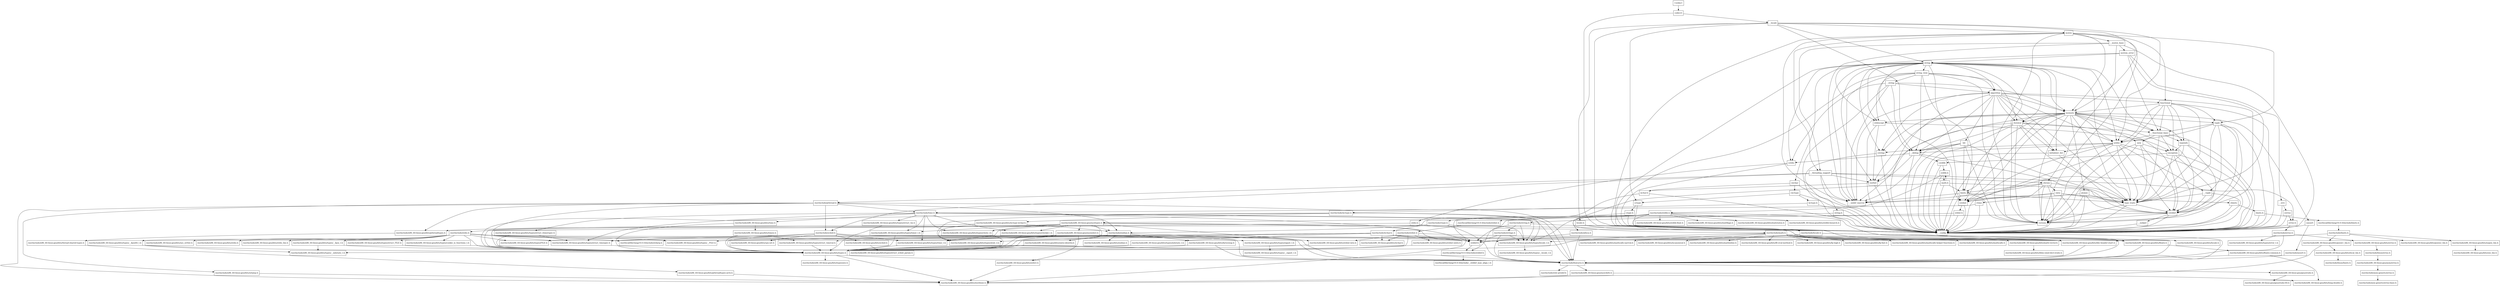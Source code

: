 digraph "dependencies" {
  header_0 [ shape="box", label="\<stdin\>" ];
  header_1 [ shape="box", label="codecvt" ];
  header_10 [ shape="box", label="/usr/include/pthread.h" ];
  header_100 [ shape="box", label="/usr/include/x86_64-linux-gnu/bits/types/cookie_io_functions_t.h" ];
  header_101 [ shape="box", label="/usr/include/x86_64-linux-gnu/bits/stdio_lim.h" ];
  header_102 [ shape="box", label="/usr/include/x86_64-linux-gnu/bits/sys_errlist.h" ];
  header_103 [ shape="box", label="/usr/include/x86_64-linux-gnu/bits/stdio.h" ];
  header_104 [ shape="box", label="memory" ];
  header_105 [ shape="box", label="typeinfo" ];
  header_106 [ shape="box", label="exception" ];
  header_107 [ shape="box", label="new" ];
  header_108 [ shape="box", label="iterator" ];
  header_109 [ shape="box", label="__functional_base" ];
  header_11 [ shape="box", label="__locale" ];
  header_110 [ shape="box", label="tuple" ];
  header_111 [ shape="box", label="stdexcept" ];
  header_112 [ shape="box", label="cassert" ];
  header_113 [ shape="box", label="/usr/include/assert.h" ];
  header_114 [ shape="box", label="atomic" ];
  header_115 [ shape="box", label="functional" ];
  header_116 [ shape="box", label="bit" ];
  header_117 [ shape="box", label="cwchar" ];
  header_118 [ shape="box", label="cwctype" ];
  header_119 [ shape="box", label="cctype" ];
  header_12 [ shape="box", label="string" ];
  header_120 [ shape="box", label="ctype.h" ];
  header_121 [ shape="box", label="/usr/include/ctype.h" ];
  header_122 [ shape="box", label="wctype.h" ];
  header_123 [ shape="box", label="/usr/include/wctype.h" ];
  header_124 [ shape="box", label="/usr/include/x86_64-linux-gnu/bits/wctype-wchar.h" ];
  header_125 [ shape="box", label="mutex" ];
  header_126 [ shape="box", label="__mutex_base" ];
  header_127 [ shape="box", label="chrono" ];
  header_128 [ shape="box", label="ctime" ];
  header_129 [ shape="box", label="/usr/include/time.h" ];
  header_13 [ shape="box", label="string_view" ];
  header_130 [ shape="box", label="/usr/include/x86_64-linux-gnu/bits/time.h" ];
  header_131 [ shape="box", label="/usr/include/x86_64-linux-gnu/bits/timex.h" ];
  header_132 [ shape="box", label="/usr/include/x86_64-linux-gnu/bits/types/struct_tm.h" ];
  header_133 [ shape="box", label="/usr/include/x86_64-linux-gnu/bits/types/struct_itimerspec.h" ];
  header_134 [ shape="box", label="ratio" ];
  header_135 [ shape="box", label="climits" ];
  header_136 [ shape="box", label="limits.h" ];
  header_137 [ shape="box", label="/usr/local/lib/clang/10.0.0/include/limits.h" ];
  header_138 [ shape="box", label="/usr/include/limits.h" ];
  header_139 [ shape="box", label="/usr/include/x86_64-linux-gnu/bits/posix1_lim.h" ];
  header_14 [ shape="box", label="__string" ];
  header_140 [ shape="box", label="/usr/include/x86_64-linux-gnu/bits/local_lim.h" ];
  header_141 [ shape="box", label="/usr/include/linux/limits.h" ];
  header_142 [ shape="box", label="/usr/include/x86_64-linux-gnu/bits/posix2_lim.h" ];
  header_143 [ shape="box", label="/usr/include/x86_64-linux-gnu/bits/xopen_lim.h" ];
  header_144 [ shape="box", label="/usr/include/x86_64-linux-gnu/bits/uio_lim.h" ];
  header_145 [ shape="box", label="system_error" ];
  header_146 [ shape="box", label="__errc" ];
  header_147 [ shape="box", label="cerrno" ];
  header_148 [ shape="box", label="errno.h" ];
  header_149 [ shape="box", label="/usr/include/errno.h" ];
  header_15 [ shape="box", label="algorithm" ];
  header_150 [ shape="box", label="/usr/include/x86_64-linux-gnu/bits/errno.h" ];
  header_151 [ shape="box", label="/usr/include/linux/errno.h" ];
  header_152 [ shape="box", label="/usr/include/x86_64-linux-gnu/asm/errno.h" ];
  header_153 [ shape="box", label="/usr/include/asm-generic/errno.h" ];
  header_154 [ shape="box", label="/usr/include/asm-generic/errno-base.h" ];
  header_155 [ shape="box", label="/usr/include/x86_64-linux-gnu/bits/types/error_t.h" ];
  header_156 [ shape="box", label="__threading_support" ];
  header_157 [ shape="box", label="/usr/include/sched.h" ];
  header_158 [ shape="box", label="/usr/include/x86_64-linux-gnu/bits/sched.h" ];
  header_159 [ shape="box", label="/usr/include/x86_64-linux-gnu/bits/types/struct_sched_param.h" ];
  header_16 [ shape="box", label="initializer_list" ];
  header_160 [ shape="box", label="/usr/include/x86_64-linux-gnu/bits/cpu-set.h" ];
  header_161 [ shape="box", label="/usr/include/x86_64-linux-gnu/bits/setjmp.h" ];
  header_162 [ shape="box", label="locale.h" ];
  header_163 [ shape="box", label="/usr/include/locale.h" ];
  header_164 [ shape="box", label="/usr/include/x86_64-linux-gnu/bits/locale.h" ];
  header_17 [ shape="box", label="cstddef" ];
  header_18 [ shape="box", label="version" ];
  header_19 [ shape="box", label="/usr/local/lib/clang/10.0.0/include/stddef.h" ];
  header_2 [ shape="box", label="__config" ];
  header_20 [ shape="box", label="/usr/local/lib/clang/10.0.0/include/__stddef_max_align_t.h" ];
  header_21 [ shape="box", label="__nullptr" ];
  header_22 [ shape="box", label="type_traits" ];
  header_23 [ shape="box", label="cstring" ];
  header_24 [ shape="box", label="string.h" ];
  header_25 [ shape="box", label="/usr/include/string.h" ];
  header_26 [ shape="box", label="/usr/include/x86_64-linux-gnu/bits/libc-header-start.h" ];
  header_27 [ shape="box", label="stddef.h" ];
  header_28 [ shape="box", label="/usr/include/x86_64-linux-gnu/bits/types/locale_t.h" ];
  header_29 [ shape="box", label="/usr/include/x86_64-linux-gnu/bits/types/__locale_t.h" ];
  header_3 [ shape="box", label="/usr/include/features.h" ];
  header_30 [ shape="box", label="/usr/include/strings.h" ];
  header_31 [ shape="box", label="utility" ];
  header_32 [ shape="box", label="__tuple" ];
  header_33 [ shape="box", label="cstdint" ];
  header_34 [ shape="box", label="stdint.h" ];
  header_35 [ shape="box", label="/usr/local/lib/clang/10.0.0/include/stdint.h" ];
  header_36 [ shape="box", label="/usr/include/stdint.h" ];
  header_37 [ shape="box", label="/usr/include/x86_64-linux-gnu/bits/types.h" ];
  header_38 [ shape="box", label="/usr/include/x86_64-linux-gnu/bits/typesizes.h" ];
  header_39 [ shape="box", label="/usr/include/x86_64-linux-gnu/bits/wchar.h" ];
  header_4 [ shape="box", label="/usr/include/stdc-predef.h" ];
  header_40 [ shape="box", label="/usr/include/x86_64-linux-gnu/bits/stdint-intn.h" ];
  header_41 [ shape="box", label="/usr/include/x86_64-linux-gnu/bits/stdint-uintn.h" ];
  header_42 [ shape="box", label="__debug" ];
  header_43 [ shape="box", label="iosfwd" ];
  header_44 [ shape="box", label="wchar.h" ];
  header_45 [ shape="box", label="/usr/include/wchar.h" ];
  header_46 [ shape="box", label="/usr/include/x86_64-linux-gnu/bits/floatn.h" ];
  header_47 [ shape="box", label="/usr/include/x86_64-linux-gnu/bits/floatn-common.h" ];
  header_48 [ shape="box", label="/usr/local/lib/clang/10.0.0/include/stdarg.h" ];
  header_49 [ shape="box", label="/usr/include/x86_64-linux-gnu/bits/types/wint_t.h" ];
  header_5 [ shape="box", label="/usr/include/x86_64-linux-gnu/sys/cdefs.h" ];
  header_50 [ shape="box", label="/usr/include/x86_64-linux-gnu/bits/types/mbstate_t.h" ];
  header_51 [ shape="box", label="/usr/include/x86_64-linux-gnu/bits/types/__mbstate_t.h" ];
  header_52 [ shape="box", label="/usr/include/x86_64-linux-gnu/bits/types/__FILE.h" ];
  header_53 [ shape="box", label="/usr/include/x86_64-linux-gnu/bits/types/FILE.h" ];
  header_54 [ shape="box", label="cstdlib" ];
  header_55 [ shape="box", label="stdlib.h" ];
  header_56 [ shape="box", label="/usr/include/stdlib.h" ];
  header_57 [ shape="box", label="/usr/include/x86_64-linux-gnu/bits/waitflags.h" ];
  header_58 [ shape="box", label="/usr/include/x86_64-linux-gnu/bits/waitstatus.h" ];
  header_59 [ shape="box", label="/usr/include/x86_64-linux-gnu/sys/types.h" ];
  header_6 [ shape="box", label="/usr/include/x86_64-linux-gnu/bits/wordsize.h" ];
  header_60 [ shape="box", label="/usr/include/x86_64-linux-gnu/bits/types/clock_t.h" ];
  header_61 [ shape="box", label="/usr/include/x86_64-linux-gnu/bits/types/clockid_t.h" ];
  header_62 [ shape="box", label="/usr/include/x86_64-linux-gnu/bits/types/time_t.h" ];
  header_63 [ shape="box", label="/usr/include/x86_64-linux-gnu/bits/types/timer_t.h" ];
  header_64 [ shape="box", label="/usr/include/endian.h" ];
  header_65 [ shape="box", label="/usr/include/x86_64-linux-gnu/bits/endian.h" ];
  header_66 [ shape="box", label="/usr/include/x86_64-linux-gnu/bits/byteswap.h" ];
  header_67 [ shape="box", label="/usr/include/x86_64-linux-gnu/bits/uintn-identity.h" ];
  header_68 [ shape="box", label="/usr/include/x86_64-linux-gnu/sys/select.h" ];
  header_69 [ shape="box", label="/usr/include/x86_64-linux-gnu/bits/select.h" ];
  header_7 [ shape="box", label="/usr/include/x86_64-linux-gnu/bits/long-double.h" ];
  header_70 [ shape="box", label="/usr/include/x86_64-linux-gnu/bits/types/sigset_t.h" ];
  header_71 [ shape="box", label="/usr/include/x86_64-linux-gnu/bits/types/__sigset_t.h" ];
  header_72 [ shape="box", label="/usr/include/x86_64-linux-gnu/bits/types/struct_timeval.h" ];
  header_73 [ shape="box", label="/usr/include/x86_64-linux-gnu/bits/types/struct_timespec.h" ];
  header_74 [ shape="box", label="/usr/include/x86_64-linux-gnu/bits/pthreadtypes.h" ];
  header_75 [ shape="box", label="/usr/include/x86_64-linux-gnu/bits/thread-shared-types.h" ];
  header_76 [ shape="box", label="/usr/include/x86_64-linux-gnu/bits/pthreadtypes-arch.h" ];
  header_77 [ shape="box", label="/usr/include/alloca.h" ];
  header_78 [ shape="box", label="/usr/include/x86_64-linux-gnu/bits/stdlib-bsearch.h" ];
  header_79 [ shape="box", label="/usr/include/x86_64-linux-gnu/bits/stdlib-float.h" ];
  header_8 [ shape="box", label="/usr/include/x86_64-linux-gnu/gnu/stubs.h" ];
  header_80 [ shape="box", label="math.h" ];
  header_81 [ shape="box", label="/usr/include/math.h" ];
  header_82 [ shape="box", label="/usr/include/x86_64-linux-gnu/bits/math-vector.h" ];
  header_83 [ shape="box", label="/usr/include/x86_64-linux-gnu/bits/libm-simd-decl-stubs.h" ];
  header_84 [ shape="box", label="/usr/include/x86_64-linux-gnu/bits/flt-eval-method.h" ];
  header_85 [ shape="box", label="/usr/include/x86_64-linux-gnu/bits/fp-logb.h" ];
  header_86 [ shape="box", label="/usr/include/x86_64-linux-gnu/bits/fp-fast.h" ];
  header_87 [ shape="box", label="/usr/include/x86_64-linux-gnu/bits/mathcalls-helper-functions.h" ];
  header_88 [ shape="box", label="/usr/include/x86_64-linux-gnu/bits/mathcalls.h" ];
  header_89 [ shape="box", label="/usr/include/x86_64-linux-gnu/bits/mathcalls-narrow.h" ];
  header_9 [ shape="box", label="/usr/include/x86_64-linux-gnu/gnu/stubs-64.h" ];
  header_90 [ shape="box", label="/usr/include/x86_64-linux-gnu/bits/iscanonical.h" ];
  header_91 [ shape="box", label="/usr/include/x86_64-linux-gnu/bits/mathinline.h" ];
  header_92 [ shape="box", label="limits" ];
  header_93 [ shape="box", label="__undef_macros" ];
  header_94 [ shape="box", label="cstdio" ];
  header_95 [ shape="box", label="stdio.h" ];
  header_96 [ shape="box", label="/usr/include/stdio.h" ];
  header_97 [ shape="box", label="/usr/include/x86_64-linux-gnu/bits/types/__fpos_t.h" ];
  header_98 [ shape="box", label="/usr/include/x86_64-linux-gnu/bits/types/__fpos64_t.h" ];
  header_99 [ shape="box", label="/usr/include/x86_64-linux-gnu/bits/types/struct_FILE.h" ];
  header_118 -> header_2;
  header_118 -> header_122;
  header_118 -> header_119;
  header_119 -> header_2;
  header_119 -> header_120;
  header_61 -> header_37;
  header_60 -> header_37;
  header_63 -> header_37;
  header_62 -> header_37;
  header_64 -> header_65;
  header_64 -> header_3;
  header_64 -> header_67;
  header_64 -> header_66;
  header_67 -> header_37;
  header_66 -> header_37;
  header_66 -> header_3;
  header_69 -> header_6;
  header_68 -> header_37;
  header_68 -> header_72;
  header_68 -> header_73;
  header_68 -> header_70;
  header_68 -> header_62;
  header_68 -> header_3;
  header_68 -> header_69;
  header_161 -> header_6;
  header_114 -> header_18;
  header_114 -> header_17;
  header_114 -> header_2;
  header_114 -> header_33;
  header_114 -> header_22;
  header_115 -> header_31;
  header_115 -> header_18;
  header_115 -> header_22;
  header_115 -> header_2;
  header_115 -> header_105;
  header_115 -> header_104;
  header_115 -> header_109;
  header_115 -> header_106;
  header_115 -> header_110;
  header_163 -> header_27;
  header_163 -> header_28;
  header_163 -> header_3;
  header_163 -> header_164;
  header_72 -> header_37;
  header_73 -> header_37;
  header_70 -> header_71;
  header_76 -> header_6;
  header_77 -> header_27;
  header_77 -> header_3;
  header_74 -> header_75;
  header_75 -> header_76;
  header_116 -> header_18;
  header_116 -> header_22;
  header_116 -> header_2;
  header_116 -> header_42;
  header_116 -> header_92;
  header_116 -> header_93;
  header_117 -> header_44;
  header_117 -> header_2;
  header_117 -> header_118;
  header_112 -> header_2;
  header_112 -> header_113;
  header_113 -> header_3;
  header_110 -> header_17;
  header_110 -> header_18;
  header_110 -> header_32;
  header_110 -> header_31;
  header_110 -> header_109;
  header_110 -> header_2;
  header_110 -> header_22;
  header_111 -> header_43;
  header_111 -> header_106;
  header_111 -> header_2;
  header_47 -> header_7;
  header_47 -> header_3;
  header_46 -> header_47;
  header_46 -> header_3;
  header_45 -> header_53;
  header_45 -> header_28;
  header_45 -> header_39;
  header_45 -> header_50;
  header_45 -> header_27;
  header_45 -> header_26;
  header_45 -> header_46;
  header_45 -> header_52;
  header_45 -> header_49;
  header_45 -> header_48;
  header_44 -> header_45;
  header_44 -> header_2;
  header_43 -> header_44;
  header_43 -> header_2;
  header_42 -> header_94;
  header_42 -> header_43;
  header_42 -> header_17;
  header_42 -> header_2;
  header_42 -> header_54;
  header_41 -> header_37;
  header_40 -> header_37;
  header_105 -> header_106;
  header_105 -> header_2;
  header_105 -> header_33;
  header_105 -> header_17;
  header_104 -> header_43;
  header_104 -> header_17;
  header_104 -> header_112;
  header_104 -> header_18;
  header_104 -> header_33;
  header_104 -> header_23;
  header_104 -> header_22;
  header_104 -> header_2;
  header_104 -> header_108;
  header_104 -> header_93;
  header_104 -> header_105;
  header_104 -> header_109;
  header_104 -> header_107;
  header_104 -> header_31;
  header_104 -> header_110;
  header_104 -> header_114;
  header_104 -> header_92;
  header_104 -> header_111;
  header_107 -> header_18;
  header_107 -> header_106;
  header_107 -> header_2;
  header_107 -> header_17;
  header_107 -> header_22;
  header_106 -> header_54;
  header_106 -> header_18;
  header_106 -> header_17;
  header_106 -> header_2;
  header_106 -> header_22;
  header_100 -> header_37;
  header_5 -> header_6;
  header_5 -> header_7;
  header_2 -> header_3;
  header_3 -> header_4;
  header_3 -> header_5;
  header_3 -> header_8;
  header_0 -> header_1;
  header_1 -> header_2;
  header_1 -> header_11;
  header_8 -> header_9;
  header_59 -> header_37;
  header_59 -> header_27;
  header_59 -> header_61;
  header_59 -> header_60;
  header_59 -> header_63;
  header_59 -> header_62;
  header_59 -> header_3;
  header_59 -> header_74;
  header_59 -> header_40;
  header_59 -> header_68;
  header_59 -> header_64;
  header_50 -> header_51;
  header_54 -> header_2;
  header_54 -> header_55;
  header_55 -> header_80;
  header_55 -> header_2;
  header_55 -> header_56;
  header_56 -> header_58;
  header_56 -> header_59;
  header_56 -> header_28;
  header_56 -> header_27;
  header_56 -> header_26;
  header_56 -> header_57;
  header_56 -> header_46;
  header_56 -> header_77;
  header_56 -> header_78;
  header_56 -> header_79;
  header_130 -> header_37;
  header_130 -> header_131;
  header_131 -> header_72;
  header_131 -> header_37;
  header_132 -> header_37;
  header_133 -> header_37;
  header_133 -> header_73;
  header_134 -> header_22;
  header_134 -> header_2;
  header_134 -> header_33;
  header_134 -> header_93;
  header_134 -> header_135;
  header_135 -> header_2;
  header_135 -> header_136;
  header_136 -> header_2;
  header_136 -> header_137;
  header_137 -> header_138;
  header_138 -> header_139;
  header_138 -> header_143;
  header_138 -> header_26;
  header_138 -> header_142;
  header_139 -> header_6;
  header_139 -> header_140;
  header_28 -> header_29;
  header_25 -> header_27;
  header_25 -> header_26;
  header_25 -> header_28;
  header_25 -> header_30;
  header_24 -> header_25;
  header_24 -> header_2;
  header_27 -> header_19;
  header_26 -> header_3;
  header_21 -> header_2;
  header_23 -> header_24;
  header_23 -> header_2;
  header_22 -> header_18;
  header_22 -> header_17;
  header_22 -> header_2;
  header_127 -> header_18;
  header_127 -> header_22;
  header_127 -> header_134;
  header_127 -> header_2;
  header_127 -> header_93;
  header_127 -> header_92;
  header_127 -> header_128;
  header_126 -> header_127;
  header_126 -> header_145;
  header_126 -> header_156;
  header_126 -> header_2;
  header_126 -> header_93;
  header_125 -> header_156;
  header_125 -> header_18;
  header_125 -> header_33;
  header_125 -> header_126;
  header_125 -> header_2;
  header_125 -> header_104;
  header_125 -> header_115;
  header_125 -> header_110;
  header_125 -> header_93;
  header_124 -> header_37;
  header_124 -> header_64;
  header_124 -> header_49;
  header_123 -> header_37;
  header_123 -> header_124;
  header_123 -> header_3;
  header_123 -> header_49;
  header_123 -> header_28;
  header_122 -> header_123;
  header_122 -> header_2;
  header_121 -> header_37;
  header_121 -> header_28;
  header_121 -> header_3;
  header_121 -> header_64;
  header_120 -> header_2;
  header_120 -> header_121;
  header_129 -> header_61;
  header_129 -> header_28;
  header_129 -> header_73;
  header_129 -> header_27;
  header_129 -> header_63;
  header_129 -> header_130;
  header_129 -> header_60;
  header_129 -> header_132;
  header_129 -> header_62;
  header_129 -> header_3;
  header_129 -> header_133;
  header_128 -> header_2;
  header_128 -> header_129;
  header_36 -> header_39;
  header_36 -> header_37;
  header_36 -> header_26;
  header_36 -> header_6;
  header_36 -> header_41;
  header_36 -> header_40;
  header_37 -> header_6;
  header_37 -> header_3;
  header_37 -> header_38;
  header_34 -> header_35;
  header_34 -> header_2;
  header_35 -> header_36;
  header_32 -> header_17;
  header_32 -> header_2;
  header_32 -> header_22;
  header_33 -> header_34;
  header_33 -> header_2;
  header_30 -> header_27;
  header_30 -> header_3;
  header_30 -> header_28;
  header_31 -> header_16;
  header_31 -> header_17;
  header_31 -> header_18;
  header_31 -> header_32;
  header_31 -> header_33;
  header_31 -> header_23;
  header_31 -> header_22;
  header_31 -> header_2;
  header_31 -> header_42;
  header_152 -> header_153;
  header_153 -> header_154;
  header_150 -> header_151;
  header_151 -> header_152;
  header_156 -> header_10;
  header_156 -> header_157;
  header_156 -> header_148;
  header_156 -> header_127;
  header_156 -> header_43;
  header_156 -> header_2;
  header_156 -> header_93;
  header_157 -> header_37;
  header_157 -> header_27;
  header_157 -> header_73;
  header_157 -> header_62;
  header_157 -> header_3;
  header_157 -> header_160;
  header_157 -> header_158;
  header_158 -> header_159;
  header_109 -> header_31;
  header_109 -> header_22;
  header_109 -> header_2;
  header_109 -> header_105;
  header_109 -> header_107;
  header_109 -> header_106;
  header_108 -> header_16;
  header_108 -> header_17;
  header_108 -> header_18;
  header_108 -> header_22;
  header_108 -> header_2;
  header_108 -> header_43;
  header_108 -> header_42;
  header_108 -> header_109;
  header_82 -> header_83;
  header_81 -> header_90;
  header_81 -> header_37;
  header_81 -> header_26;
  header_81 -> header_91;
  header_81 -> header_46;
  header_81 -> header_89;
  header_81 -> header_88;
  header_81 -> header_82;
  header_81 -> header_87;
  header_81 -> header_86;
  header_81 -> header_85;
  header_81 -> header_84;
  header_80 -> header_81;
  header_80 -> header_2;
  header_80 -> header_55;
  header_80 -> header_92;
  header_80 -> header_22;
  header_140 -> header_141;
  header_143 -> header_144;
  header_145 -> header_111;
  header_145 -> header_22;
  header_145 -> header_109;
  header_145 -> header_12;
  header_145 -> header_146;
  header_147 -> header_148;
  header_147 -> header_2;
  header_146 -> header_2;
  header_146 -> header_147;
  header_149 -> header_150;
  header_149 -> header_3;
  header_149 -> header_155;
  header_148 -> header_149;
  header_148 -> header_2;
  header_14 -> header_15;
  header_14 -> header_2;
  header_14 -> header_42;
  header_14 -> header_94;
  header_14 -> header_104;
  header_14 -> header_93;
  header_15 -> header_16;
  header_15 -> header_115;
  header_15 -> header_18;
  header_15 -> header_23;
  header_15 -> header_31;
  header_15 -> header_17;
  header_15 -> header_2;
  header_15 -> header_108;
  header_15 -> header_93;
  header_15 -> header_116;
  header_15 -> header_104;
  header_15 -> header_22;
  header_15 -> header_42;
  header_16 -> header_17;
  header_16 -> header_2;
  header_17 -> header_18;
  header_17 -> header_2;
  header_17 -> header_19;
  header_17 -> header_21;
  header_10 -> header_157;
  header_10 -> header_6;
  header_10 -> header_73;
  header_10 -> header_3;
  header_10 -> header_74;
  header_10 -> header_161;
  header_10 -> header_129;
  header_10 -> header_64;
  header_11 -> header_12;
  header_11 -> header_33;
  header_11 -> header_31;
  header_11 -> header_125;
  header_11 -> header_2;
  header_11 -> header_119;
  header_11 -> header_104;
  header_11 -> header_162;
  header_12 -> header_42;
  header_12 -> header_15;
  header_12 -> header_16;
  header_12 -> header_2;
  header_12 -> header_13;
  header_12 -> header_18;
  header_12 -> header_33;
  header_12 -> header_23;
  header_12 -> header_31;
  header_12 -> header_43;
  header_12 -> header_108;
  header_12 -> header_93;
  header_12 -> header_104;
  header_12 -> header_94;
  header_12 -> header_117;
  header_12 -> header_109;
  header_12 -> header_22;
  header_12 -> header_111;
  header_13 -> header_14;
  header_13 -> header_15;
  header_13 -> header_18;
  header_13 -> header_42;
  header_13 -> header_2;
  header_13 -> header_108;
  header_13 -> header_93;
  header_13 -> header_92;
  header_13 -> header_111;
  header_18 -> header_2;
  header_19 -> header_20;
  header_98 -> header_37;
  header_98 -> header_51;
  header_99 -> header_37;
  header_94 -> header_95;
  header_94 -> header_2;
  header_95 -> header_96;
  header_95 -> header_2;
  header_96 -> header_53;
  header_96 -> header_37;
  header_96 -> header_27;
  header_96 -> header_26;
  header_96 -> header_102;
  header_96 -> header_100;
  header_96 -> header_98;
  header_96 -> header_99;
  header_96 -> header_97;
  header_96 -> header_101;
  header_96 -> header_52;
  header_96 -> header_103;
  header_96 -> header_48;
  header_97 -> header_37;
  header_97 -> header_51;
  header_92 -> header_18;
  header_92 -> header_93;
  header_92 -> header_2;
  header_92 -> header_22;
  header_162 -> header_163;
  header_162 -> header_2;
}